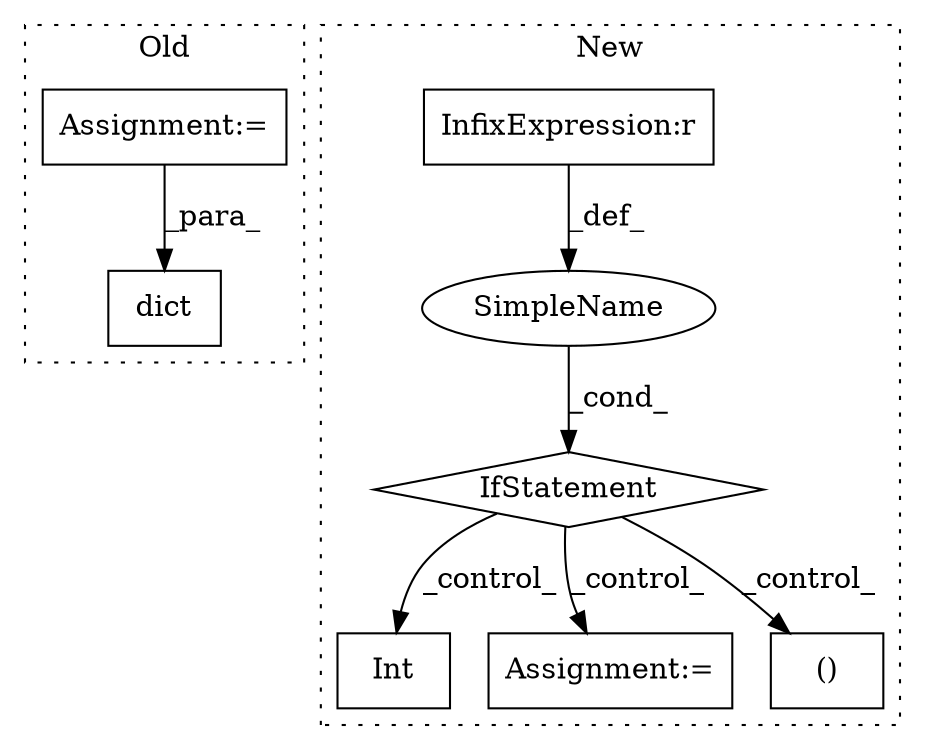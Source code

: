 digraph G {
subgraph cluster0 {
1 [label="dict" a="32" s="5454,5499" l="5,1" shape="box"];
8 [label="Assignment:=" a="7" s="5265" l="9" shape="box"];
label = "Old";
style="dotted";
}
subgraph cluster1 {
2 [label="Int" a="32" s="5543,5553" l="4,1" shape="box"];
3 [label="IfStatement" a="25" s="5438,5456" l="4,2" shape="diamond"];
4 [label="SimpleName" a="42" s="" l="" shape="ellipse"];
5 [label="InfixExpression:r" a="27" s="5451" l="4" shape="box"];
6 [label="Assignment:=" a="7" s="5555" l="1" shape="box"];
7 [label="()" a="106" s="5499" l="23" shape="box"];
label = "New";
style="dotted";
}
3 -> 2 [label="_control_"];
3 -> 7 [label="_control_"];
3 -> 6 [label="_control_"];
4 -> 3 [label="_cond_"];
5 -> 4 [label="_def_"];
8 -> 1 [label="_para_"];
}
